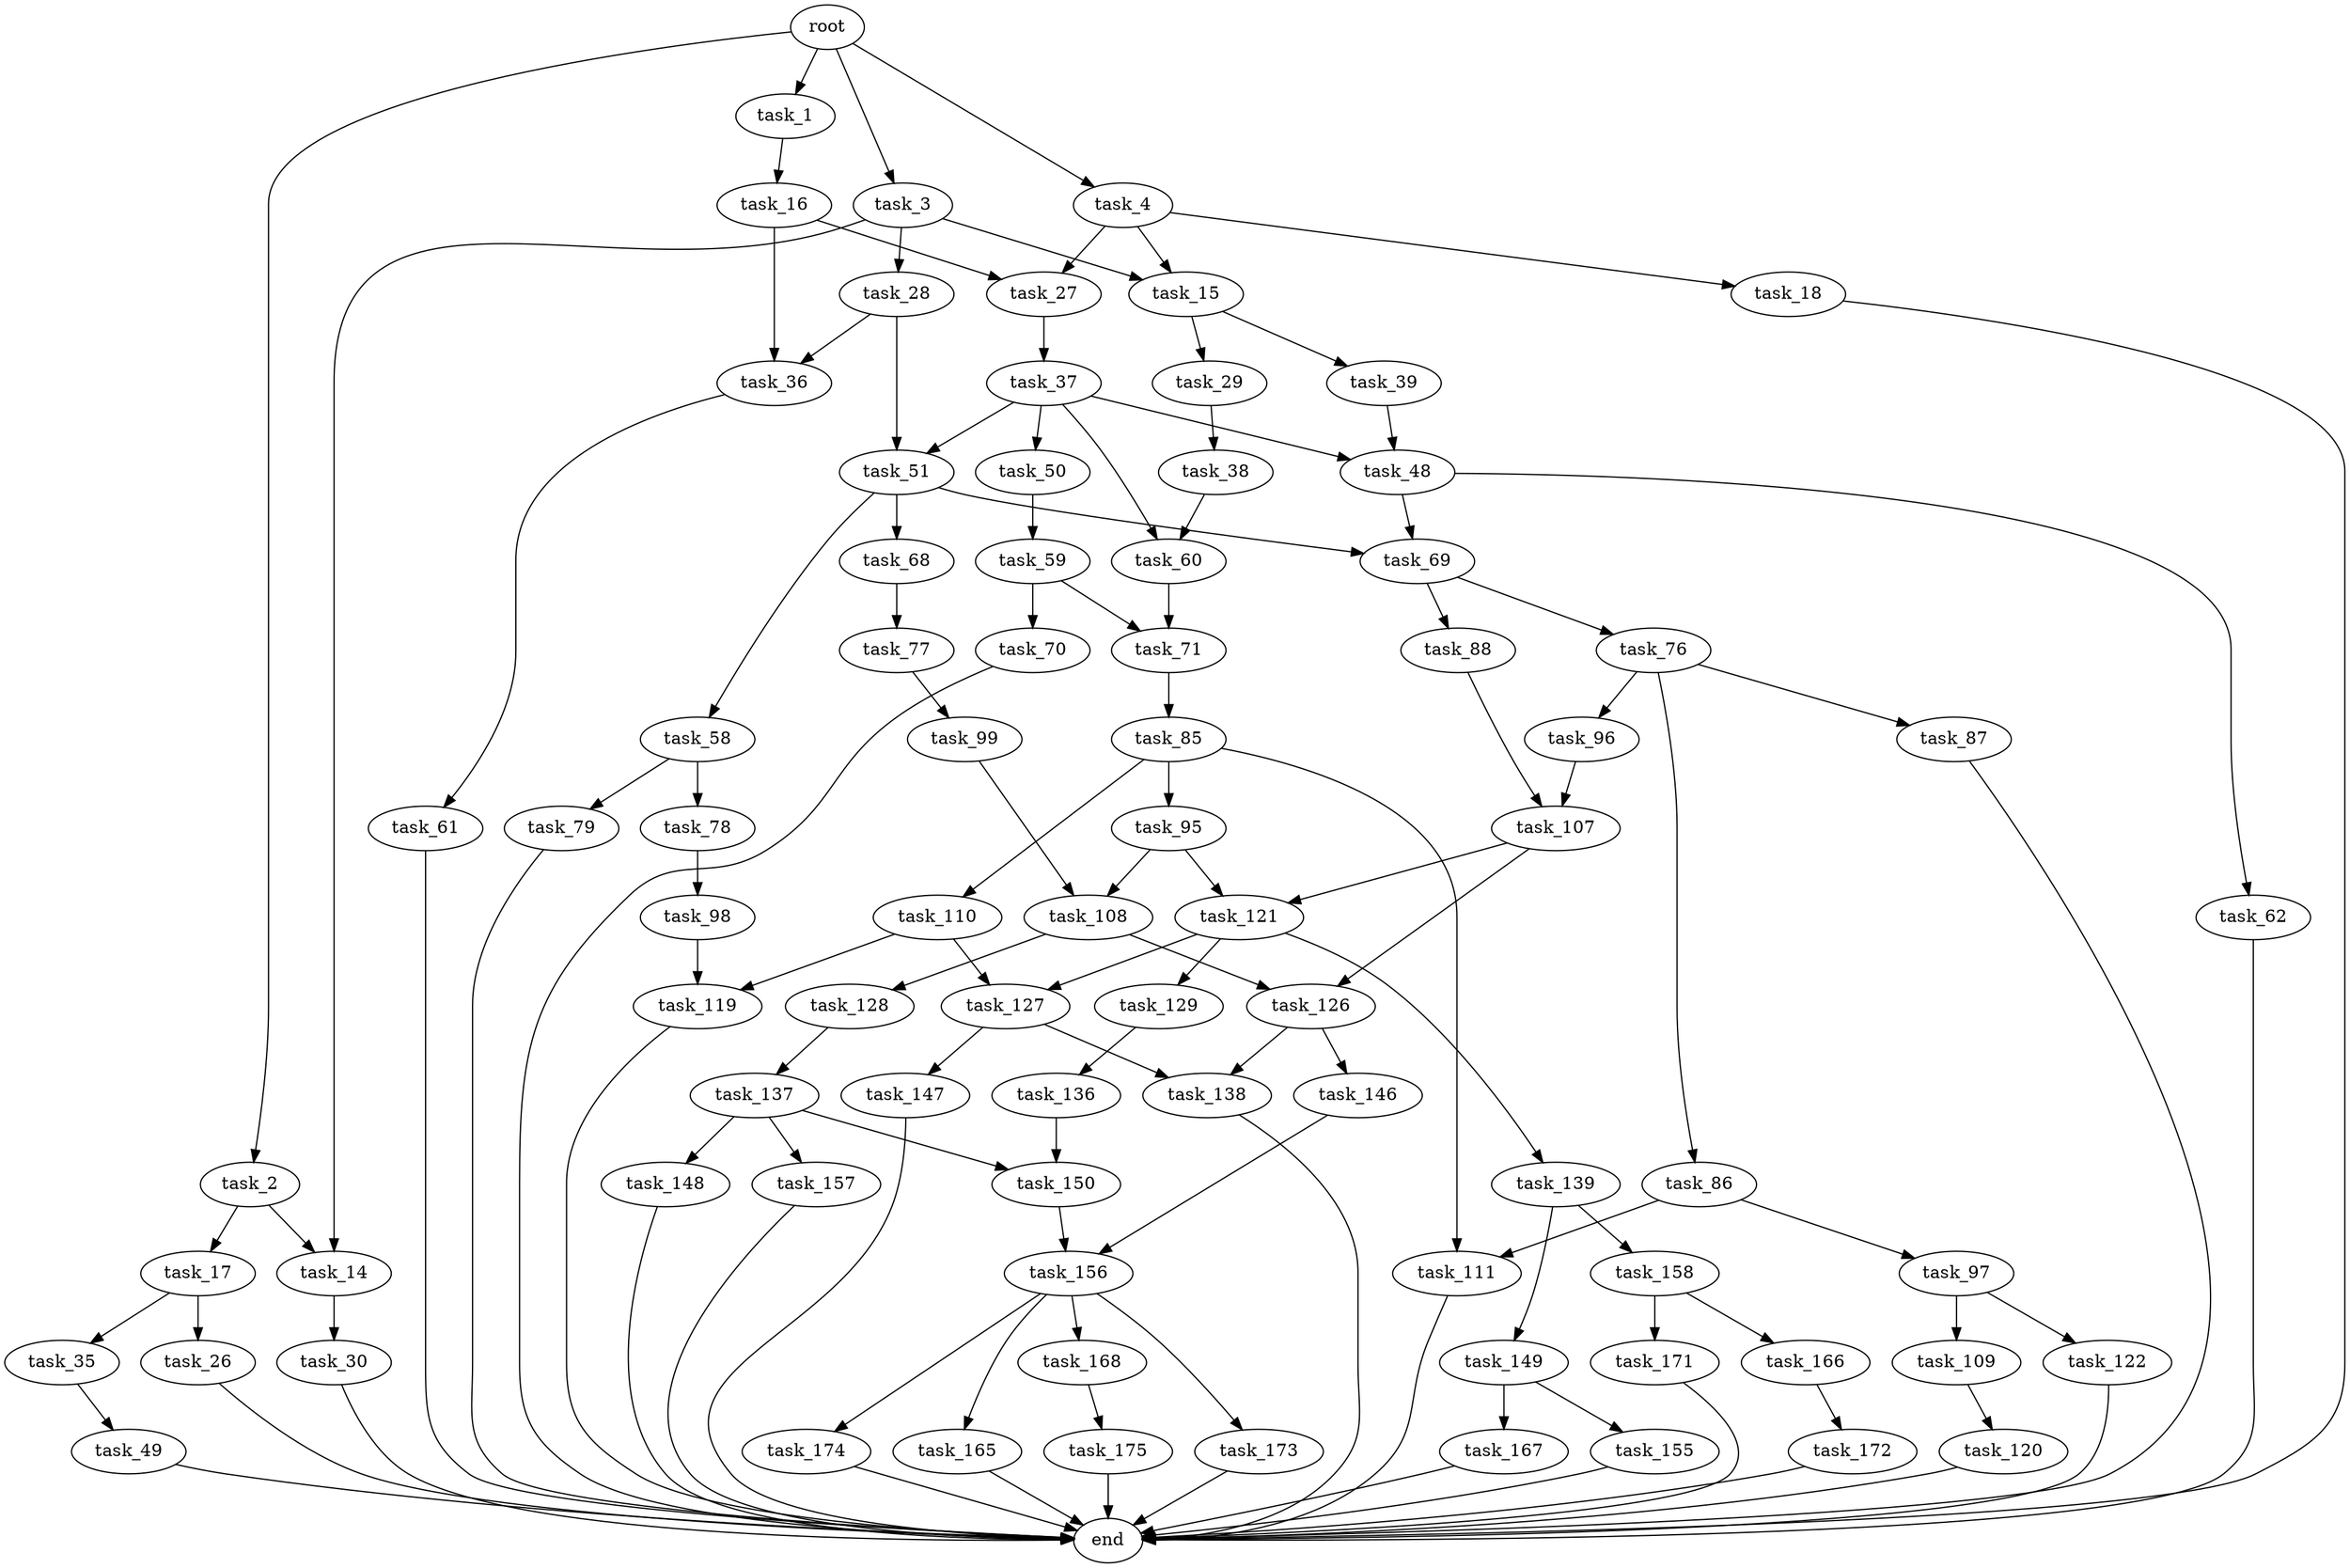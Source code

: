 digraph G {
  root [size="0.000000"];
  task_1 [size="169192046040.000000"];
  task_2 [size="3853492432.000000"];
  task_3 [size="3798614478.000000"];
  task_4 [size="77929922819.000000"];
  task_16 [size="64683671244.000000"];
  task_14 [size="95795262278.000000"];
  task_17 [size="139328758451.000000"];
  task_15 [size="436020683748.000000"];
  task_28 [size="745036717984.000000"];
  task_18 [size="6524333390.000000"];
  task_27 [size="231928233984.000000"];
  task_30 [size="129927364441.000000"];
  task_29 [size="28991029248.000000"];
  task_39 [size="8589934592.000000"];
  task_36 [size="231928233984.000000"];
  task_26 [size="19642220021.000000"];
  task_35 [size="368293445632.000000"];
  end [size="0.000000"];
  task_37 [size="1570554234.000000"];
  task_51 [size="1073741824000.000000"];
  task_38 [size="356634040272.000000"];
  task_49 [size="9710090252.000000"];
  task_61 [size="1391646909.000000"];
  task_48 [size="9597390897.000000"];
  task_50 [size="139228354081.000000"];
  task_60 [size="782757789696.000000"];
  task_62 [size="18566830298.000000"];
  task_69 [size="18048978371.000000"];
  task_59 [size="106355545390.000000"];
  task_58 [size="11747902511.000000"];
  task_68 [size="68719476736.000000"];
  task_78 [size="12204425104.000000"];
  task_79 [size="8589934592.000000"];
  task_70 [size="134267897917.000000"];
  task_71 [size="368293445632.000000"];
  task_77 [size="87202933259.000000"];
  task_76 [size="56750972919.000000"];
  task_88 [size="28991029248.000000"];
  task_85 [size="326719441751.000000"];
  task_86 [size="3269507240.000000"];
  task_87 [size="23370145390.000000"];
  task_96 [size="8589934592.000000"];
  task_99 [size="95768378815.000000"];
  task_98 [size="533534566032.000000"];
  task_95 [size="782757789696.000000"];
  task_110 [size="1732428813.000000"];
  task_111 [size="1073741824000.000000"];
  task_97 [size="11210556863.000000"];
  task_107 [size="68719476736.000000"];
  task_108 [size="8589934592.000000"];
  task_121 [size="612340601110.000000"];
  task_109 [size="368293445632.000000"];
  task_122 [size="134217728000.000000"];
  task_119 [size="12912372207.000000"];
  task_126 [size="134217728000.000000"];
  task_128 [size="11954669459.000000"];
  task_120 [size="19351347406.000000"];
  task_127 [size="418215458257.000000"];
  task_129 [size="8589934592.000000"];
  task_139 [size="69067619232.000000"];
  task_138 [size="231928233984.000000"];
  task_146 [size="12148320802.000000"];
  task_147 [size="683485083.000000"];
  task_137 [size="28991029248.000000"];
  task_136 [size="24115721452.000000"];
  task_150 [size="23173059914.000000"];
  task_148 [size="8196135556.000000"];
  task_157 [size="556101289058.000000"];
  task_149 [size="368293445632.000000"];
  task_158 [size="15094465384.000000"];
  task_156 [size="22103318958.000000"];
  task_155 [size="25866420831.000000"];
  task_167 [size="368293445632.000000"];
  task_165 [size="5733249862.000000"];
  task_168 [size="68719476736.000000"];
  task_173 [size="8446378840.000000"];
  task_174 [size="2129407405.000000"];
  task_166 [size="15267518133.000000"];
  task_171 [size="549755813888.000000"];
  task_172 [size="6923153158.000000"];
  task_175 [size="4324188689.000000"];

  root -> task_1 [size="1.000000"];
  root -> task_2 [size="1.000000"];
  root -> task_3 [size="1.000000"];
  root -> task_4 [size="1.000000"];
  task_1 -> task_16 [size="134217728.000000"];
  task_2 -> task_14 [size="301989888.000000"];
  task_2 -> task_17 [size="301989888.000000"];
  task_3 -> task_14 [size="209715200.000000"];
  task_3 -> task_15 [size="209715200.000000"];
  task_3 -> task_28 [size="209715200.000000"];
  task_4 -> task_15 [size="209715200.000000"];
  task_4 -> task_18 [size="209715200.000000"];
  task_4 -> task_27 [size="209715200.000000"];
  task_16 -> task_27 [size="134217728.000000"];
  task_16 -> task_36 [size="134217728.000000"];
  task_14 -> task_30 [size="209715200.000000"];
  task_17 -> task_26 [size="411041792.000000"];
  task_17 -> task_35 [size="411041792.000000"];
  task_15 -> task_29 [size="536870912.000000"];
  task_15 -> task_39 [size="536870912.000000"];
  task_28 -> task_36 [size="536870912.000000"];
  task_28 -> task_51 [size="536870912.000000"];
  task_18 -> end [size="1.000000"];
  task_27 -> task_37 [size="301989888.000000"];
  task_30 -> end [size="1.000000"];
  task_29 -> task_38 [size="75497472.000000"];
  task_39 -> task_48 [size="33554432.000000"];
  task_36 -> task_61 [size="301989888.000000"];
  task_26 -> end [size="1.000000"];
  task_35 -> task_49 [size="411041792.000000"];
  task_37 -> task_48 [size="134217728.000000"];
  task_37 -> task_50 [size="134217728.000000"];
  task_37 -> task_51 [size="134217728.000000"];
  task_37 -> task_60 [size="134217728.000000"];
  task_51 -> task_58 [size="838860800.000000"];
  task_51 -> task_68 [size="838860800.000000"];
  task_51 -> task_69 [size="838860800.000000"];
  task_38 -> task_60 [size="411041792.000000"];
  task_49 -> end [size="1.000000"];
  task_61 -> end [size="1.000000"];
  task_48 -> task_62 [size="209715200.000000"];
  task_48 -> task_69 [size="209715200.000000"];
  task_50 -> task_59 [size="301989888.000000"];
  task_60 -> task_71 [size="679477248.000000"];
  task_62 -> end [size="1.000000"];
  task_69 -> task_76 [size="411041792.000000"];
  task_69 -> task_88 [size="411041792.000000"];
  task_59 -> task_70 [size="301989888.000000"];
  task_59 -> task_71 [size="301989888.000000"];
  task_58 -> task_78 [size="301989888.000000"];
  task_58 -> task_79 [size="301989888.000000"];
  task_68 -> task_77 [size="134217728.000000"];
  task_78 -> task_98 [size="33554432.000000"];
  task_79 -> end [size="1.000000"];
  task_70 -> end [size="1.000000"];
  task_71 -> task_85 [size="411041792.000000"];
  task_77 -> task_99 [size="301989888.000000"];
  task_76 -> task_86 [size="75497472.000000"];
  task_76 -> task_87 [size="75497472.000000"];
  task_76 -> task_96 [size="75497472.000000"];
  task_88 -> task_107 [size="75497472.000000"];
  task_85 -> task_95 [size="209715200.000000"];
  task_85 -> task_110 [size="209715200.000000"];
  task_85 -> task_111 [size="209715200.000000"];
  task_86 -> task_97 [size="75497472.000000"];
  task_86 -> task_111 [size="75497472.000000"];
  task_87 -> end [size="1.000000"];
  task_96 -> task_107 [size="33554432.000000"];
  task_99 -> task_108 [size="209715200.000000"];
  task_98 -> task_119 [size="536870912.000000"];
  task_95 -> task_108 [size="679477248.000000"];
  task_95 -> task_121 [size="679477248.000000"];
  task_110 -> task_119 [size="33554432.000000"];
  task_110 -> task_127 [size="33554432.000000"];
  task_111 -> end [size="1.000000"];
  task_97 -> task_109 [size="33554432.000000"];
  task_97 -> task_122 [size="33554432.000000"];
  task_107 -> task_121 [size="134217728.000000"];
  task_107 -> task_126 [size="134217728.000000"];
  task_108 -> task_126 [size="33554432.000000"];
  task_108 -> task_128 [size="33554432.000000"];
  task_121 -> task_127 [size="838860800.000000"];
  task_121 -> task_129 [size="838860800.000000"];
  task_121 -> task_139 [size="838860800.000000"];
  task_109 -> task_120 [size="411041792.000000"];
  task_122 -> end [size="1.000000"];
  task_119 -> end [size="1.000000"];
  task_126 -> task_138 [size="209715200.000000"];
  task_126 -> task_146 [size="209715200.000000"];
  task_128 -> task_137 [size="838860800.000000"];
  task_120 -> end [size="1.000000"];
  task_127 -> task_138 [size="679477248.000000"];
  task_127 -> task_147 [size="679477248.000000"];
  task_129 -> task_136 [size="33554432.000000"];
  task_139 -> task_149 [size="134217728.000000"];
  task_139 -> task_158 [size="134217728.000000"];
  task_138 -> end [size="1.000000"];
  task_146 -> task_156 [size="209715200.000000"];
  task_147 -> end [size="1.000000"];
  task_137 -> task_148 [size="75497472.000000"];
  task_137 -> task_150 [size="75497472.000000"];
  task_137 -> task_157 [size="75497472.000000"];
  task_136 -> task_150 [size="536870912.000000"];
  task_150 -> task_156 [size="536870912.000000"];
  task_148 -> end [size="1.000000"];
  task_157 -> end [size="1.000000"];
  task_149 -> task_155 [size="411041792.000000"];
  task_149 -> task_167 [size="411041792.000000"];
  task_158 -> task_166 [size="679477248.000000"];
  task_158 -> task_171 [size="679477248.000000"];
  task_156 -> task_165 [size="679477248.000000"];
  task_156 -> task_168 [size="679477248.000000"];
  task_156 -> task_173 [size="679477248.000000"];
  task_156 -> task_174 [size="679477248.000000"];
  task_155 -> end [size="1.000000"];
  task_167 -> end [size="1.000000"];
  task_165 -> end [size="1.000000"];
  task_168 -> task_175 [size="134217728.000000"];
  task_173 -> end [size="1.000000"];
  task_174 -> end [size="1.000000"];
  task_166 -> task_172 [size="301989888.000000"];
  task_171 -> end [size="1.000000"];
  task_172 -> end [size="1.000000"];
  task_175 -> end [size="1.000000"];
}
